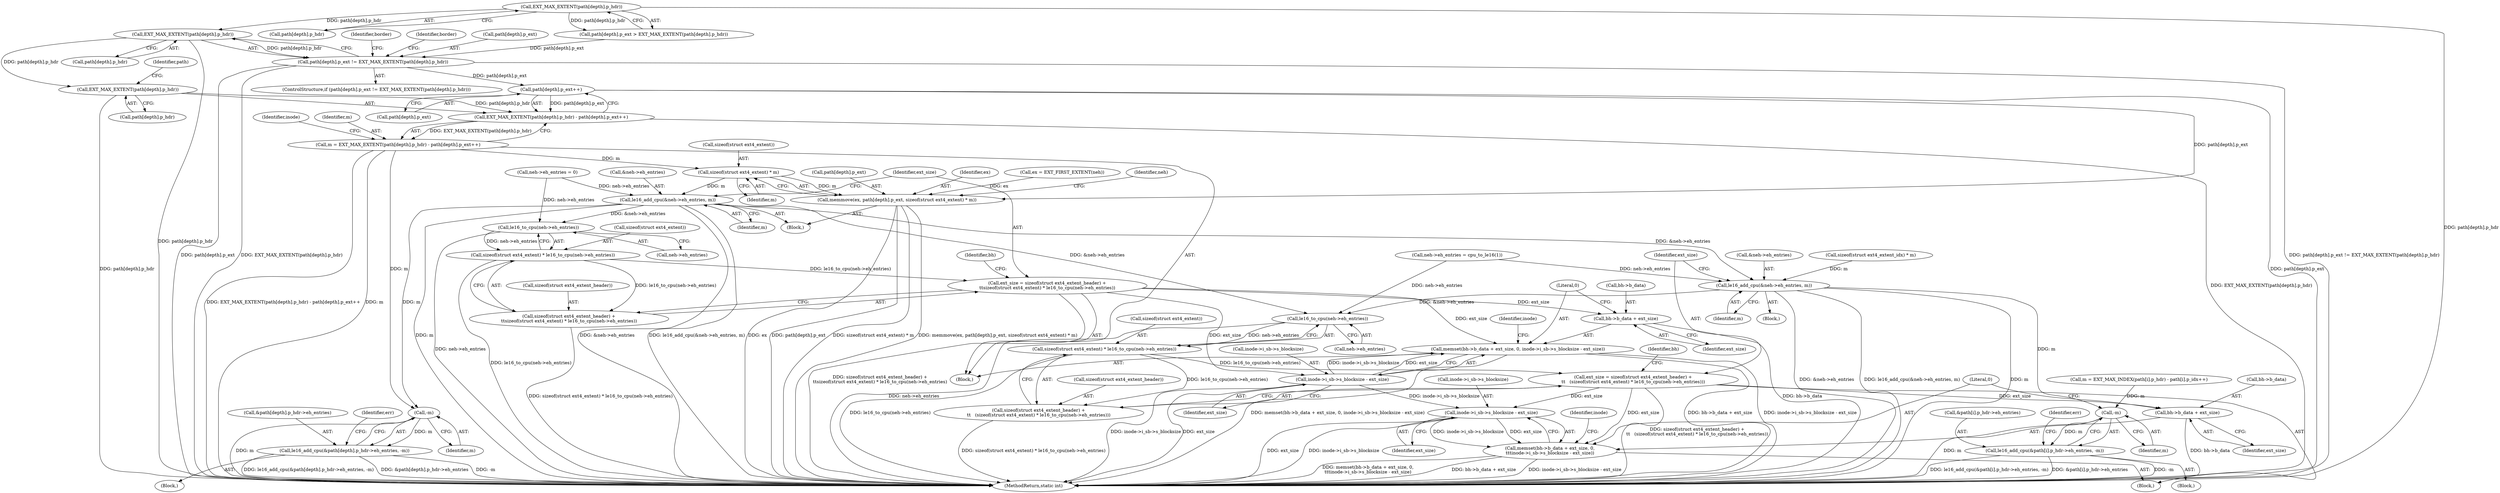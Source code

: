 digraph "0_linux_592acbf16821288ecdc4192c47e3774a4c48bb64_0@pointer" {
"1000190" [label="(Call,EXT_MAX_EXTENT(path[depth].p_hdr))"];
"1000170" [label="(Call,EXT_MAX_EXTENT(path[depth].p_hdr))"];
"1000184" [label="(Call,path[depth].p_ext != EXT_MAX_EXTENT(path[depth].p_hdr))"];
"1000399" [label="(Call,path[depth].p_ext++)"];
"1000392" [label="(Call,EXT_MAX_EXTENT(path[depth].p_hdr) - path[depth].p_ext++)"];
"1000390" [label="(Call,m = EXT_MAX_EXTENT(path[depth].p_hdr) - path[depth].p_ext++)"];
"1000425" [label="(Call,sizeof(struct ext4_extent) * m)"];
"1000418" [label="(Call,memmove(ex, path[depth].p_ext, sizeof(struct ext4_extent) * m))"];
"1000429" [label="(Call,le16_add_cpu(&neh->eh_entries, m))"];
"1000443" [label="(Call,le16_to_cpu(neh->eh_entries))"];
"1000440" [label="(Call,sizeof(struct ext4_extent) * le16_to_cpu(neh->eh_entries))"];
"1000435" [label="(Call,ext_size = sizeof(struct ext4_extent_header) +\n\t\tsizeof(struct ext4_extent) * le16_to_cpu(neh->eh_entries))"];
"1000447" [label="(Call,memset(bh->b_data + ext_size, 0, inode->i_sb->s_blocksize - ext_size))"];
"1000448" [label="(Call,bh->b_data + ext_size)"];
"1000454" [label="(Call,inode->i_sb->s_blocksize - ext_size)"];
"1000745" [label="(Call,inode->i_sb->s_blocksize - ext_size)"];
"1000738" [label="(Call,memset(bh->b_data + ext_size, 0,\n\t\t\tinode->i_sb->s_blocksize - ext_size))"];
"1000437" [label="(Call,sizeof(struct ext4_extent_header) +\n\t\tsizeof(struct ext4_extent) * le16_to_cpu(neh->eh_entries))"];
"1000505" [label="(Call,-m)"];
"1000496" [label="(Call,le16_add_cpu(&path[depth].p_hdr->eh_entries, -m))"];
"1000720" [label="(Call,le16_add_cpu(&neh->eh_entries, m))"];
"1000734" [label="(Call,le16_to_cpu(neh->eh_entries))"];
"1000731" [label="(Call,sizeof(struct ext4_extent) * le16_to_cpu(neh->eh_entries))"];
"1000726" [label="(Call,ext_size = sizeof(struct ext4_extent_header) +\n\t\t   (sizeof(struct ext4_extent) * le16_to_cpu(neh->eh_entries)))"];
"1000739" [label="(Call,bh->b_data + ext_size)"];
"1000728" [label="(Call,sizeof(struct ext4_extent_header) +\n\t\t   (sizeof(struct ext4_extent) * le16_to_cpu(neh->eh_entries)))"];
"1000796" [label="(Call,-m)"];
"1000787" [label="(Call,le16_add_cpu(&path[i].p_hdr->eh_entries, -m))"];
"1000393" [label="(Call,EXT_MAX_EXTENT(path[depth].p_hdr))"];
"1000393" [label="(Call,EXT_MAX_EXTENT(path[depth].p_hdr))"];
"1000412" [label="(Block,)"];
"1000484" [label="(Block,)"];
"1000170" [label="(Call,EXT_MAX_EXTENT(path[depth].p_hdr))"];
"1000740" [label="(Call,bh->b_data)"];
"1000745" [label="(Call,inode->i_sb->s_blocksize - ext_size)"];
"1000171" [label="(Call,path[depth].p_hdr)"];
"1000437" [label="(Call,sizeof(struct ext4_extent_header) +\n\t\tsizeof(struct ext4_extent) * le16_to_cpu(neh->eh_entries))"];
"1000594" [label="(Call,neh->eh_entries = cpu_to_le16(1))"];
"1000443" [label="(Call,le16_to_cpu(neh->eh_entries))"];
"1000164" [label="(Call,path[depth].p_ext > EXT_MAX_EXTENT(path[depth].p_hdr))"];
"1000727" [label="(Identifier,ext_size)"];
"1000505" [label="(Call,-m)"];
"1000726" [label="(Call,ext_size = sizeof(struct ext4_extent_header) +\n\t\t   (sizeof(struct ext4_extent) * le16_to_cpu(neh->eh_entries)))"];
"1000746" [label="(Call,inode->i_sb->s_blocksize)"];
"1000735" [label="(Call,neh->eh_entries)"];
"1000775" [label="(Block,)"];
"1000198" [label="(Identifier,border)"];
"1000716" [label="(Call,sizeof(struct ext4_extent_idx) * m)"];
"1000707" [label="(Block,)"];
"1000392" [label="(Call,EXT_MAX_EXTENT(path[depth].p_hdr) - path[depth].p_ext++)"];
"1000426" [label="(Call,sizeof(struct ext4_extent))"];
"1000435" [label="(Call,ext_size = sizeof(struct ext4_extent_header) +\n\t\tsizeof(struct ext4_extent) * le16_to_cpu(neh->eh_entries))"];
"1000553" [label="(Block,)"];
"1000447" [label="(Call,memset(bh->b_data + ext_size, 0, inode->i_sb->s_blocksize - ext_size))"];
"1000215" [label="(Identifier,border)"];
"1000787" [label="(Call,le16_add_cpu(&path[i].p_hdr->eh_entries, -m))"];
"1000734" [label="(Call,le16_to_cpu(neh->eh_entries))"];
"1000462" [label="(Identifier,inode)"];
"1000406" [label="(Identifier,inode)"];
"1000460" [label="(Identifier,ext_size)"];
"1000414" [label="(Call,ex = EXT_FIRST_EXTENT(neh))"];
"1000743" [label="(Identifier,ext_size)"];
"1000185" [label="(Call,path[depth].p_ext)"];
"1000191" [label="(Call,path[depth].p_hdr)"];
"1000429" [label="(Call,le16_add_cpu(&neh->eh_entries, m))"];
"1000400" [label="(Call,path[depth].p_ext)"];
"1000497" [label="(Call,&path[depth].p_hdr->eh_entries)"];
"1000428" [label="(Identifier,m)"];
"1000732" [label="(Call,sizeof(struct ext4_extent))"];
"1000432" [label="(Identifier,neh)"];
"1000496" [label="(Call,le16_add_cpu(&path[depth].p_hdr->eh_entries, -m))"];
"1000190" [label="(Call,EXT_MAX_EXTENT(path[depth].p_hdr))"];
"1000390" [label="(Call,m = EXT_MAX_EXTENT(path[depth].p_hdr) - path[depth].p_ext++)"];
"1000399" [label="(Call,path[depth].p_ext++)"];
"1000741" [label="(Identifier,bh)"];
"1000788" [label="(Call,&path[i].p_hdr->eh_entries)"];
"1000753" [label="(Identifier,inode)"];
"1000506" [label="(Identifier,m)"];
"1000508" [label="(Identifier,err)"];
"1000441" [label="(Call,sizeof(struct ext4_extent))"];
"1000183" [label="(ControlStructure,if (path[depth].p_ext != EXT_MAX_EXTENT(path[depth].p_hdr)))"];
"1000436" [label="(Identifier,ext_size)"];
"1000728" [label="(Call,sizeof(struct ext4_extent_header) +\n\t\t   (sizeof(struct ext4_extent) * le16_to_cpu(neh->eh_entries)))"];
"1000448" [label="(Call,bh->b_data + ext_size)"];
"1000739" [label="(Call,bh->b_data + ext_size)"];
"1000731" [label="(Call,sizeof(struct ext4_extent) * le16_to_cpu(neh->eh_entries))"];
"1000449" [label="(Call,bh->b_data)"];
"1000865" [label="(MethodReturn,static int)"];
"1000751" [label="(Identifier,ext_size)"];
"1000452" [label="(Identifier,ext_size)"];
"1000721" [label="(Call,&neh->eh_entries)"];
"1000796" [label="(Call,-m)"];
"1000744" [label="(Literal,0)"];
"1000184" [label="(Call,path[depth].p_ext != EXT_MAX_EXTENT(path[depth].p_hdr))"];
"1000420" [label="(Call,path[depth].p_ext)"];
"1000453" [label="(Literal,0)"];
"1000418" [label="(Call,memmove(ex, path[depth].p_ext, sizeof(struct ext4_extent) * m))"];
"1000430" [label="(Call,&neh->eh_entries)"];
"1000425" [label="(Call,sizeof(struct ext4_extent) * m)"];
"1000128" [label="(Block,)"];
"1000720" [label="(Call,le16_add_cpu(&neh->eh_entries, m))"];
"1000394" [label="(Call,path[depth].p_hdr)"];
"1000450" [label="(Identifier,bh)"];
"1000444" [label="(Call,neh->eh_entries)"];
"1000419" [label="(Identifier,ex)"];
"1000434" [label="(Identifier,m)"];
"1000672" [label="(Call,m = EXT_MAX_INDEX(path[i].p_hdr) - path[i].p_idx++)"];
"1000440" [label="(Call,sizeof(struct ext4_extent) * le16_to_cpu(neh->eh_entries))"];
"1000799" [label="(Identifier,err)"];
"1000402" [label="(Identifier,path)"];
"1000738" [label="(Call,memset(bh->b_data + ext_size, 0,\n\t\t\tinode->i_sb->s_blocksize - ext_size))"];
"1000455" [label="(Call,inode->i_sb->s_blocksize)"];
"1000454" [label="(Call,inode->i_sb->s_blocksize - ext_size)"];
"1000438" [label="(Call,sizeof(struct ext4_extent_header))"];
"1000391" [label="(Identifier,m)"];
"1000797" [label="(Identifier,m)"];
"1000729" [label="(Call,sizeof(struct ext4_extent_header))"];
"1000725" [label="(Identifier,m)"];
"1000327" [label="(Call,neh->eh_entries = 0)"];
"1000190" -> "1000184"  [label="AST: "];
"1000190" -> "1000191"  [label="CFG: "];
"1000191" -> "1000190"  [label="AST: "];
"1000184" -> "1000190"  [label="CFG: "];
"1000190" -> "1000865"  [label="DDG: path[depth].p_hdr"];
"1000190" -> "1000184"  [label="DDG: path[depth].p_hdr"];
"1000170" -> "1000190"  [label="DDG: path[depth].p_hdr"];
"1000190" -> "1000393"  [label="DDG: path[depth].p_hdr"];
"1000170" -> "1000164"  [label="AST: "];
"1000170" -> "1000171"  [label="CFG: "];
"1000171" -> "1000170"  [label="AST: "];
"1000164" -> "1000170"  [label="CFG: "];
"1000170" -> "1000865"  [label="DDG: path[depth].p_hdr"];
"1000170" -> "1000164"  [label="DDG: path[depth].p_hdr"];
"1000184" -> "1000183"  [label="AST: "];
"1000185" -> "1000184"  [label="AST: "];
"1000198" -> "1000184"  [label="CFG: "];
"1000215" -> "1000184"  [label="CFG: "];
"1000184" -> "1000865"  [label="DDG: path[depth].p_ext"];
"1000184" -> "1000865"  [label="DDG: EXT_MAX_EXTENT(path[depth].p_hdr)"];
"1000184" -> "1000865"  [label="DDG: path[depth].p_ext != EXT_MAX_EXTENT(path[depth].p_hdr)"];
"1000164" -> "1000184"  [label="DDG: path[depth].p_ext"];
"1000184" -> "1000399"  [label="DDG: path[depth].p_ext"];
"1000399" -> "1000392"  [label="AST: "];
"1000399" -> "1000400"  [label="CFG: "];
"1000400" -> "1000399"  [label="AST: "];
"1000392" -> "1000399"  [label="CFG: "];
"1000399" -> "1000865"  [label="DDG: path[depth].p_ext"];
"1000399" -> "1000392"  [label="DDG: path[depth].p_ext"];
"1000399" -> "1000418"  [label="DDG: path[depth].p_ext"];
"1000392" -> "1000390"  [label="AST: "];
"1000393" -> "1000392"  [label="AST: "];
"1000390" -> "1000392"  [label="CFG: "];
"1000392" -> "1000865"  [label="DDG: EXT_MAX_EXTENT(path[depth].p_hdr)"];
"1000392" -> "1000390"  [label="DDG: EXT_MAX_EXTENT(path[depth].p_hdr)"];
"1000393" -> "1000392"  [label="DDG: path[depth].p_hdr"];
"1000390" -> "1000128"  [label="AST: "];
"1000391" -> "1000390"  [label="AST: "];
"1000406" -> "1000390"  [label="CFG: "];
"1000390" -> "1000865"  [label="DDG: EXT_MAX_EXTENT(path[depth].p_hdr) - path[depth].p_ext++"];
"1000390" -> "1000865"  [label="DDG: m"];
"1000390" -> "1000425"  [label="DDG: m"];
"1000390" -> "1000505"  [label="DDG: m"];
"1000425" -> "1000418"  [label="AST: "];
"1000425" -> "1000428"  [label="CFG: "];
"1000426" -> "1000425"  [label="AST: "];
"1000428" -> "1000425"  [label="AST: "];
"1000418" -> "1000425"  [label="CFG: "];
"1000425" -> "1000418"  [label="DDG: m"];
"1000425" -> "1000429"  [label="DDG: m"];
"1000418" -> "1000412"  [label="AST: "];
"1000419" -> "1000418"  [label="AST: "];
"1000420" -> "1000418"  [label="AST: "];
"1000432" -> "1000418"  [label="CFG: "];
"1000418" -> "1000865"  [label="DDG: path[depth].p_ext"];
"1000418" -> "1000865"  [label="DDG: sizeof(struct ext4_extent) * m"];
"1000418" -> "1000865"  [label="DDG: memmove(ex, path[depth].p_ext, sizeof(struct ext4_extent) * m)"];
"1000418" -> "1000865"  [label="DDG: ex"];
"1000414" -> "1000418"  [label="DDG: ex"];
"1000429" -> "1000412"  [label="AST: "];
"1000429" -> "1000434"  [label="CFG: "];
"1000430" -> "1000429"  [label="AST: "];
"1000434" -> "1000429"  [label="AST: "];
"1000436" -> "1000429"  [label="CFG: "];
"1000429" -> "1000865"  [label="DDG: m"];
"1000429" -> "1000865"  [label="DDG: &neh->eh_entries"];
"1000429" -> "1000865"  [label="DDG: le16_add_cpu(&neh->eh_entries, m)"];
"1000327" -> "1000429"  [label="DDG: neh->eh_entries"];
"1000429" -> "1000443"  [label="DDG: &neh->eh_entries"];
"1000429" -> "1000505"  [label="DDG: m"];
"1000429" -> "1000720"  [label="DDG: &neh->eh_entries"];
"1000429" -> "1000734"  [label="DDG: &neh->eh_entries"];
"1000443" -> "1000440"  [label="AST: "];
"1000443" -> "1000444"  [label="CFG: "];
"1000444" -> "1000443"  [label="AST: "];
"1000440" -> "1000443"  [label="CFG: "];
"1000443" -> "1000865"  [label="DDG: neh->eh_entries"];
"1000443" -> "1000440"  [label="DDG: neh->eh_entries"];
"1000327" -> "1000443"  [label="DDG: neh->eh_entries"];
"1000440" -> "1000437"  [label="AST: "];
"1000441" -> "1000440"  [label="AST: "];
"1000437" -> "1000440"  [label="CFG: "];
"1000440" -> "1000865"  [label="DDG: le16_to_cpu(neh->eh_entries)"];
"1000440" -> "1000435"  [label="DDG: le16_to_cpu(neh->eh_entries)"];
"1000440" -> "1000437"  [label="DDG: le16_to_cpu(neh->eh_entries)"];
"1000435" -> "1000128"  [label="AST: "];
"1000435" -> "1000437"  [label="CFG: "];
"1000436" -> "1000435"  [label="AST: "];
"1000437" -> "1000435"  [label="AST: "];
"1000450" -> "1000435"  [label="CFG: "];
"1000435" -> "1000865"  [label="DDG: sizeof(struct ext4_extent_header) +\n\t\tsizeof(struct ext4_extent) * le16_to_cpu(neh->eh_entries)"];
"1000435" -> "1000447"  [label="DDG: ext_size"];
"1000435" -> "1000448"  [label="DDG: ext_size"];
"1000435" -> "1000454"  [label="DDG: ext_size"];
"1000447" -> "1000128"  [label="AST: "];
"1000447" -> "1000454"  [label="CFG: "];
"1000448" -> "1000447"  [label="AST: "];
"1000453" -> "1000447"  [label="AST: "];
"1000454" -> "1000447"  [label="AST: "];
"1000462" -> "1000447"  [label="CFG: "];
"1000447" -> "1000865"  [label="DDG: memset(bh->b_data + ext_size, 0, inode->i_sb->s_blocksize - ext_size)"];
"1000447" -> "1000865"  [label="DDG: bh->b_data + ext_size"];
"1000447" -> "1000865"  [label="DDG: inode->i_sb->s_blocksize - ext_size"];
"1000454" -> "1000447"  [label="DDG: inode->i_sb->s_blocksize"];
"1000454" -> "1000447"  [label="DDG: ext_size"];
"1000448" -> "1000452"  [label="CFG: "];
"1000449" -> "1000448"  [label="AST: "];
"1000452" -> "1000448"  [label="AST: "];
"1000453" -> "1000448"  [label="CFG: "];
"1000448" -> "1000865"  [label="DDG: bh->b_data"];
"1000454" -> "1000460"  [label="CFG: "];
"1000455" -> "1000454"  [label="AST: "];
"1000460" -> "1000454"  [label="AST: "];
"1000454" -> "1000865"  [label="DDG: inode->i_sb->s_blocksize"];
"1000454" -> "1000865"  [label="DDG: ext_size"];
"1000454" -> "1000745"  [label="DDG: inode->i_sb->s_blocksize"];
"1000745" -> "1000738"  [label="AST: "];
"1000745" -> "1000751"  [label="CFG: "];
"1000746" -> "1000745"  [label="AST: "];
"1000751" -> "1000745"  [label="AST: "];
"1000738" -> "1000745"  [label="CFG: "];
"1000745" -> "1000865"  [label="DDG: ext_size"];
"1000745" -> "1000865"  [label="DDG: inode->i_sb->s_blocksize"];
"1000745" -> "1000738"  [label="DDG: inode->i_sb->s_blocksize"];
"1000745" -> "1000738"  [label="DDG: ext_size"];
"1000726" -> "1000745"  [label="DDG: ext_size"];
"1000738" -> "1000553"  [label="AST: "];
"1000739" -> "1000738"  [label="AST: "];
"1000744" -> "1000738"  [label="AST: "];
"1000753" -> "1000738"  [label="CFG: "];
"1000738" -> "1000865"  [label="DDG: bh->b_data + ext_size"];
"1000738" -> "1000865"  [label="DDG: inode->i_sb->s_blocksize - ext_size"];
"1000738" -> "1000865"  [label="DDG: memset(bh->b_data + ext_size, 0,\n\t\t\tinode->i_sb->s_blocksize - ext_size)"];
"1000726" -> "1000738"  [label="DDG: ext_size"];
"1000438" -> "1000437"  [label="AST: "];
"1000437" -> "1000865"  [label="DDG: sizeof(struct ext4_extent) * le16_to_cpu(neh->eh_entries)"];
"1000505" -> "1000496"  [label="AST: "];
"1000505" -> "1000506"  [label="CFG: "];
"1000506" -> "1000505"  [label="AST: "];
"1000496" -> "1000505"  [label="CFG: "];
"1000505" -> "1000865"  [label="DDG: m"];
"1000505" -> "1000496"  [label="DDG: m"];
"1000496" -> "1000484"  [label="AST: "];
"1000497" -> "1000496"  [label="AST: "];
"1000508" -> "1000496"  [label="CFG: "];
"1000496" -> "1000865"  [label="DDG: le16_add_cpu(&path[depth].p_hdr->eh_entries, -m)"];
"1000496" -> "1000865"  [label="DDG: &path[depth].p_hdr->eh_entries"];
"1000496" -> "1000865"  [label="DDG: -m"];
"1000720" -> "1000707"  [label="AST: "];
"1000720" -> "1000725"  [label="CFG: "];
"1000721" -> "1000720"  [label="AST: "];
"1000725" -> "1000720"  [label="AST: "];
"1000727" -> "1000720"  [label="CFG: "];
"1000720" -> "1000865"  [label="DDG: &neh->eh_entries"];
"1000720" -> "1000865"  [label="DDG: le16_add_cpu(&neh->eh_entries, m)"];
"1000720" -> "1000865"  [label="DDG: m"];
"1000594" -> "1000720"  [label="DDG: neh->eh_entries"];
"1000716" -> "1000720"  [label="DDG: m"];
"1000720" -> "1000734"  [label="DDG: &neh->eh_entries"];
"1000720" -> "1000796"  [label="DDG: m"];
"1000734" -> "1000731"  [label="AST: "];
"1000734" -> "1000735"  [label="CFG: "];
"1000735" -> "1000734"  [label="AST: "];
"1000731" -> "1000734"  [label="CFG: "];
"1000734" -> "1000865"  [label="DDG: neh->eh_entries"];
"1000734" -> "1000731"  [label="DDG: neh->eh_entries"];
"1000594" -> "1000734"  [label="DDG: neh->eh_entries"];
"1000731" -> "1000728"  [label="AST: "];
"1000732" -> "1000731"  [label="AST: "];
"1000728" -> "1000731"  [label="CFG: "];
"1000731" -> "1000865"  [label="DDG: le16_to_cpu(neh->eh_entries)"];
"1000731" -> "1000726"  [label="DDG: le16_to_cpu(neh->eh_entries)"];
"1000731" -> "1000728"  [label="DDG: le16_to_cpu(neh->eh_entries)"];
"1000726" -> "1000553"  [label="AST: "];
"1000726" -> "1000728"  [label="CFG: "];
"1000727" -> "1000726"  [label="AST: "];
"1000728" -> "1000726"  [label="AST: "];
"1000741" -> "1000726"  [label="CFG: "];
"1000726" -> "1000865"  [label="DDG: sizeof(struct ext4_extent_header) +\n\t\t   (sizeof(struct ext4_extent) * le16_to_cpu(neh->eh_entries))"];
"1000726" -> "1000739"  [label="DDG: ext_size"];
"1000739" -> "1000743"  [label="CFG: "];
"1000740" -> "1000739"  [label="AST: "];
"1000743" -> "1000739"  [label="AST: "];
"1000744" -> "1000739"  [label="CFG: "];
"1000739" -> "1000865"  [label="DDG: bh->b_data"];
"1000729" -> "1000728"  [label="AST: "];
"1000728" -> "1000865"  [label="DDG: sizeof(struct ext4_extent) * le16_to_cpu(neh->eh_entries)"];
"1000796" -> "1000787"  [label="AST: "];
"1000796" -> "1000797"  [label="CFG: "];
"1000797" -> "1000796"  [label="AST: "];
"1000787" -> "1000796"  [label="CFG: "];
"1000796" -> "1000865"  [label="DDG: m"];
"1000796" -> "1000787"  [label="DDG: m"];
"1000672" -> "1000796"  [label="DDG: m"];
"1000787" -> "1000775"  [label="AST: "];
"1000788" -> "1000787"  [label="AST: "];
"1000799" -> "1000787"  [label="CFG: "];
"1000787" -> "1000865"  [label="DDG: &path[i].p_hdr->eh_entries"];
"1000787" -> "1000865"  [label="DDG: -m"];
"1000787" -> "1000865"  [label="DDG: le16_add_cpu(&path[i].p_hdr->eh_entries, -m)"];
"1000393" -> "1000394"  [label="CFG: "];
"1000394" -> "1000393"  [label="AST: "];
"1000402" -> "1000393"  [label="CFG: "];
"1000393" -> "1000865"  [label="DDG: path[depth].p_hdr"];
}
